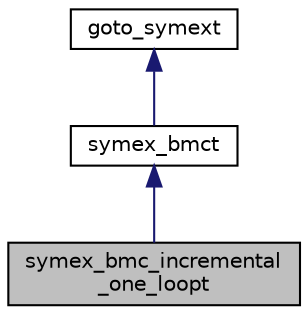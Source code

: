 digraph "symex_bmc_incremental_one_loopt"
{
 // LATEX_PDF_SIZE
  bgcolor="transparent";
  edge [fontname="Helvetica",fontsize="10",labelfontname="Helvetica",labelfontsize="10"];
  node [fontname="Helvetica",fontsize="10",shape=record];
  Node1 [label="symex_bmc_incremental\l_one_loopt",height=0.2,width=0.4,color="black", fillcolor="grey75", style="filled", fontcolor="black",tooltip=" "];
  Node2 -> Node1 [dir="back",color="midnightblue",fontsize="10",style="solid",fontname="Helvetica"];
  Node2 [label="symex_bmct",height=0.2,width=0.4,color="black",URL="$classsymex__bmct.html",tooltip=" "];
  Node3 -> Node2 [dir="back",color="midnightblue",fontsize="10",style="solid",fontname="Helvetica"];
  Node3 [label="goto_symext",height=0.2,width=0.4,color="black",URL="$classgoto__symext.html",tooltip="The main class for the forward symbolic simulator."];
}
